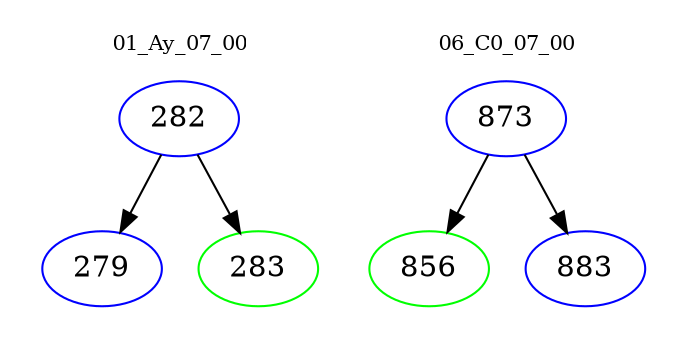 digraph{
subgraph cluster_0 {
color = white
label = "01_Ay_07_00";
fontsize=10;
T0_282 [label="282", color="blue"]
T0_282 -> T0_279 [color="black"]
T0_279 [label="279", color="blue"]
T0_282 -> T0_283 [color="black"]
T0_283 [label="283", color="green"]
}
subgraph cluster_1 {
color = white
label = "06_C0_07_00";
fontsize=10;
T1_873 [label="873", color="blue"]
T1_873 -> T1_856 [color="black"]
T1_856 [label="856", color="green"]
T1_873 -> T1_883 [color="black"]
T1_883 [label="883", color="blue"]
}
}
